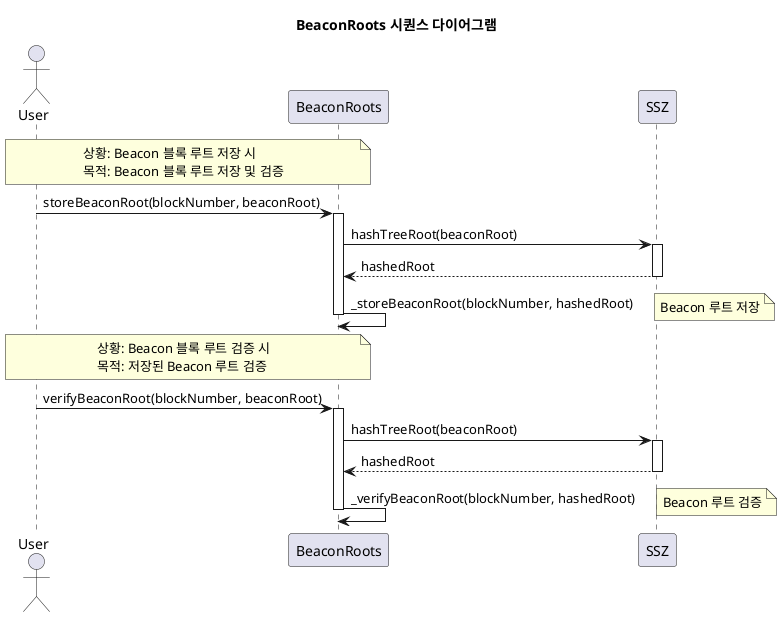@startuml
title BeaconRoots 시퀀스 다이어그램

actor User
participant "BeaconRoots" as BR
participant "SSZ" as SSZ

note over User, BR
  상황: Beacon 블록 루트 저장 시
  목적: Beacon 블록 루트 저장 및 검증
end note

User -> BR: storeBeaconRoot(blockNumber, beaconRoot)
activate BR
BR -> SSZ: hashTreeRoot(beaconRoot)
activate SSZ
SSZ --> BR: hashedRoot
deactivate SSZ

BR -> BR: _storeBeaconRoot(blockNumber, hashedRoot)
note right: Beacon 루트 저장
deactivate BR

note over User, BR
  상황: Beacon 블록 루트 검증 시
  목적: 저장된 Beacon 루트 검증
end note

User -> BR: verifyBeaconRoot(blockNumber, beaconRoot)
activate BR
BR -> SSZ: hashTreeRoot(beaconRoot)
activate SSZ
SSZ --> BR: hashedRoot
deactivate SSZ

BR -> BR: _verifyBeaconRoot(blockNumber, hashedRoot)
note right: Beacon 루트 검증
deactivate BR

@enduml 